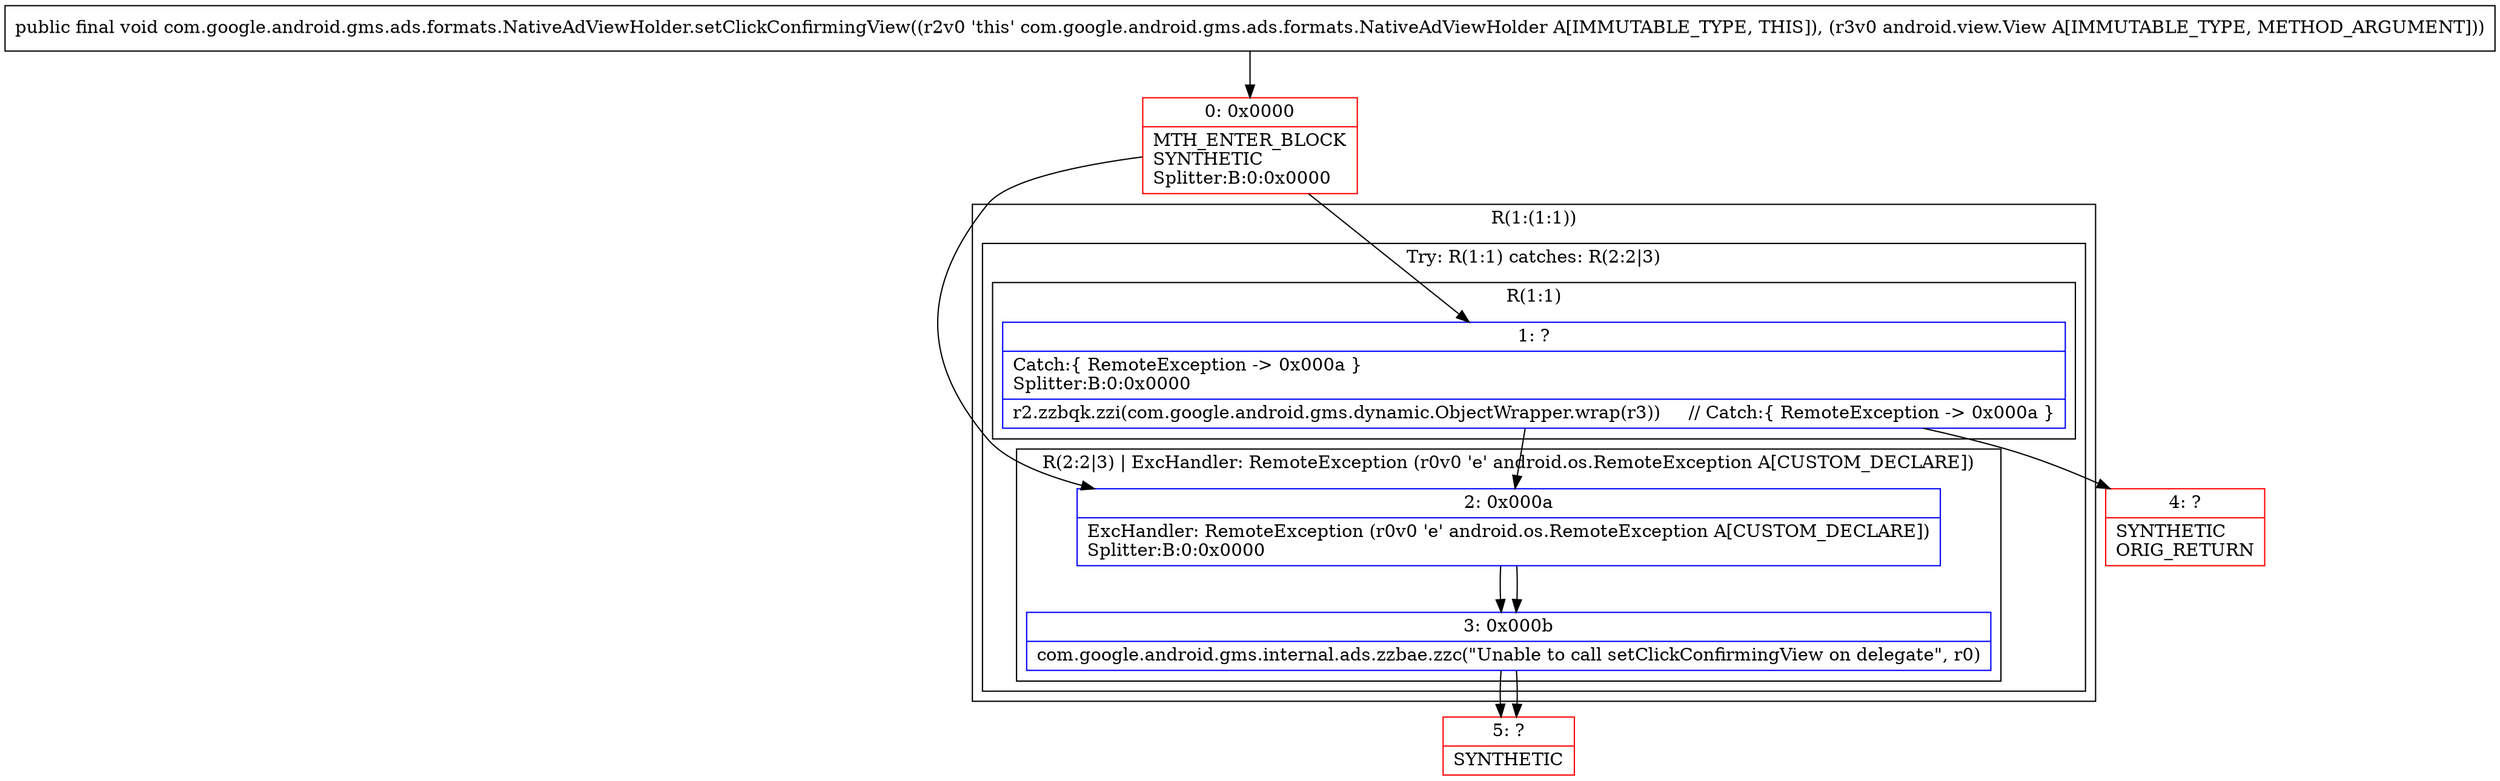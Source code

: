 digraph "CFG forcom.google.android.gms.ads.formats.NativeAdViewHolder.setClickConfirmingView(Landroid\/view\/View;)V" {
subgraph cluster_Region_559457204 {
label = "R(1:(1:1))";
node [shape=record,color=blue];
subgraph cluster_TryCatchRegion_1673731973 {
label = "Try: R(1:1) catches: R(2:2|3)";
node [shape=record,color=blue];
subgraph cluster_Region_611666607 {
label = "R(1:1)";
node [shape=record,color=blue];
Node_1 [shape=record,label="{1\:\ ?|Catch:\{ RemoteException \-\> 0x000a \}\lSplitter:B:0:0x0000\l|r2.zzbqk.zzi(com.google.android.gms.dynamic.ObjectWrapper.wrap(r3))     \/\/ Catch:\{ RemoteException \-\> 0x000a \}\l}"];
}
subgraph cluster_Region_356895688 {
label = "R(2:2|3) | ExcHandler: RemoteException (r0v0 'e' android.os.RemoteException A[CUSTOM_DECLARE])\l";
node [shape=record,color=blue];
Node_2 [shape=record,label="{2\:\ 0x000a|ExcHandler: RemoteException (r0v0 'e' android.os.RemoteException A[CUSTOM_DECLARE])\lSplitter:B:0:0x0000\l}"];
Node_3 [shape=record,label="{3\:\ 0x000b|com.google.android.gms.internal.ads.zzbae.zzc(\"Unable to call setClickConfirmingView on delegate\", r0)\l}"];
}
}
}
subgraph cluster_Region_356895688 {
label = "R(2:2|3) | ExcHandler: RemoteException (r0v0 'e' android.os.RemoteException A[CUSTOM_DECLARE])\l";
node [shape=record,color=blue];
Node_2 [shape=record,label="{2\:\ 0x000a|ExcHandler: RemoteException (r0v0 'e' android.os.RemoteException A[CUSTOM_DECLARE])\lSplitter:B:0:0x0000\l}"];
Node_3 [shape=record,label="{3\:\ 0x000b|com.google.android.gms.internal.ads.zzbae.zzc(\"Unable to call setClickConfirmingView on delegate\", r0)\l}"];
}
Node_0 [shape=record,color=red,label="{0\:\ 0x0000|MTH_ENTER_BLOCK\lSYNTHETIC\lSplitter:B:0:0x0000\l}"];
Node_4 [shape=record,color=red,label="{4\:\ ?|SYNTHETIC\lORIG_RETURN\l}"];
Node_5 [shape=record,color=red,label="{5\:\ ?|SYNTHETIC\l}"];
MethodNode[shape=record,label="{public final void com.google.android.gms.ads.formats.NativeAdViewHolder.setClickConfirmingView((r2v0 'this' com.google.android.gms.ads.formats.NativeAdViewHolder A[IMMUTABLE_TYPE, THIS]), (r3v0 android.view.View A[IMMUTABLE_TYPE, METHOD_ARGUMENT])) }"];
MethodNode -> Node_0;
Node_1 -> Node_2;
Node_1 -> Node_4;
Node_2 -> Node_3;
Node_3 -> Node_5;
Node_2 -> Node_3;
Node_3 -> Node_5;
Node_0 -> Node_1;
Node_0 -> Node_2;
}


